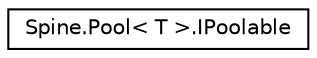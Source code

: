 digraph "그래픽컬한 클래스 계통도"
{
 // LATEX_PDF_SIZE
  edge [fontname="Helvetica",fontsize="10",labelfontname="Helvetica",labelfontsize="10"];
  node [fontname="Helvetica",fontsize="10",shape=record];
  rankdir="LR";
  Node0 [label="Spine.Pool\< T \>.IPoolable",height=0.2,width=0.4,color="black", fillcolor="white", style="filled",URL="$interface_spine_1_1_pool_1_1_i_poolable.html",tooltip=" "];
}
